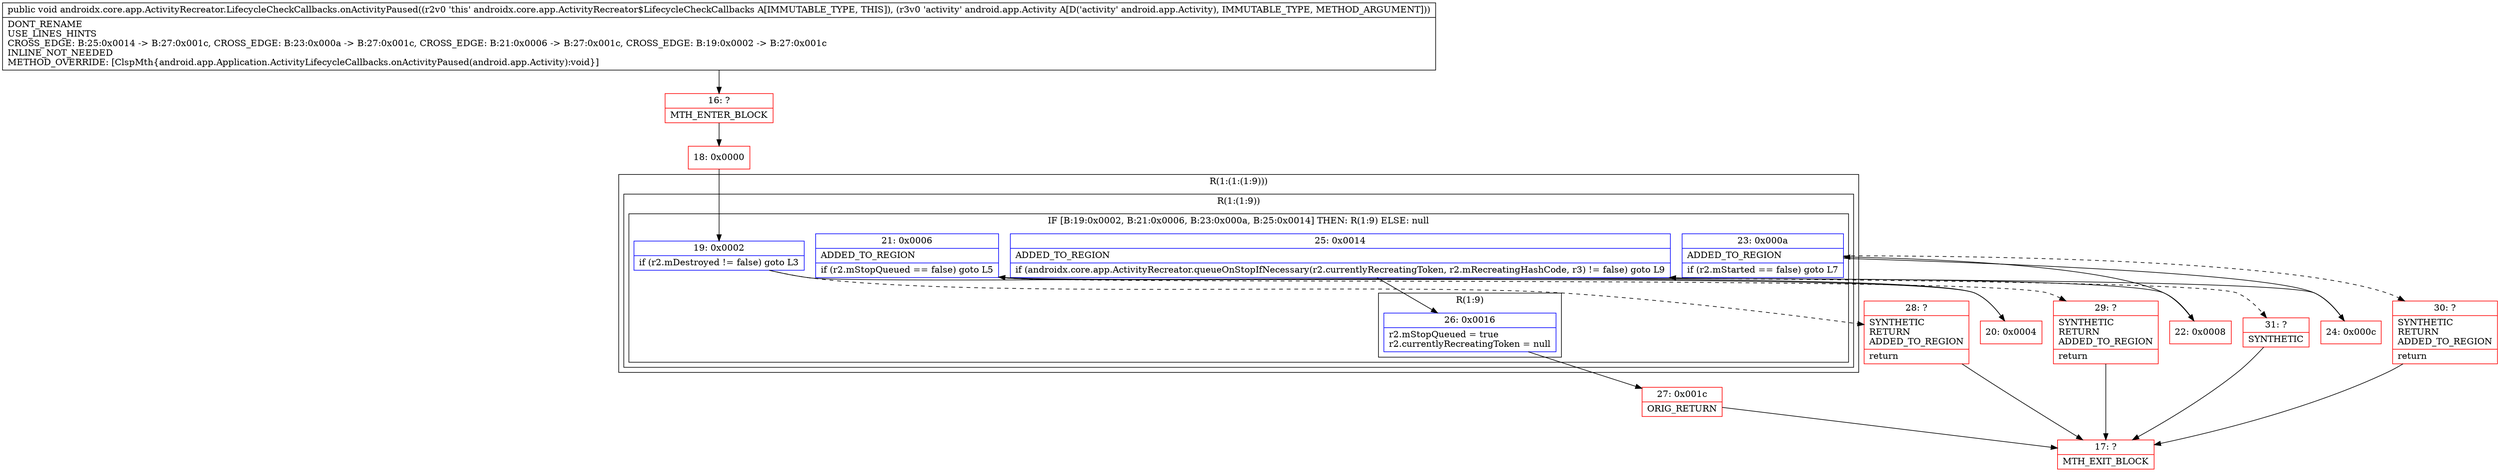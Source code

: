 digraph "CFG forandroidx.core.app.ActivityRecreator.LifecycleCheckCallbacks.onActivityPaused(Landroid\/app\/Activity;)V" {
subgraph cluster_Region_1028772703 {
label = "R(1:(1:(1:9)))";
node [shape=record,color=blue];
subgraph cluster_Region_894797641 {
label = "R(1:(1:9))";
node [shape=record,color=blue];
subgraph cluster_IfRegion_1058224144 {
label = "IF [B:19:0x0002, B:21:0x0006, B:23:0x000a, B:25:0x0014] THEN: R(1:9) ELSE: null";
node [shape=record,color=blue];
Node_19 [shape=record,label="{19\:\ 0x0002|if (r2.mDestroyed != false) goto L3\l}"];
Node_21 [shape=record,label="{21\:\ 0x0006|ADDED_TO_REGION\l|if (r2.mStopQueued == false) goto L5\l}"];
Node_23 [shape=record,label="{23\:\ 0x000a|ADDED_TO_REGION\l|if (r2.mStarted == false) goto L7\l}"];
Node_25 [shape=record,label="{25\:\ 0x0014|ADDED_TO_REGION\l|if (androidx.core.app.ActivityRecreator.queueOnStopIfNecessary(r2.currentlyRecreatingToken, r2.mRecreatingHashCode, r3) != false) goto L9\l}"];
subgraph cluster_Region_973910114 {
label = "R(1:9)";
node [shape=record,color=blue];
Node_26 [shape=record,label="{26\:\ 0x0016|r2.mStopQueued = true\lr2.currentlyRecreatingToken = null\l}"];
}
}
}
}
Node_16 [shape=record,color=red,label="{16\:\ ?|MTH_ENTER_BLOCK\l}"];
Node_18 [shape=record,color=red,label="{18\:\ 0x0000}"];
Node_20 [shape=record,color=red,label="{20\:\ 0x0004}"];
Node_22 [shape=record,color=red,label="{22\:\ 0x0008}"];
Node_24 [shape=record,color=red,label="{24\:\ 0x000c}"];
Node_27 [shape=record,color=red,label="{27\:\ 0x001c|ORIG_RETURN\l}"];
Node_17 [shape=record,color=red,label="{17\:\ ?|MTH_EXIT_BLOCK\l}"];
Node_31 [shape=record,color=red,label="{31\:\ ?|SYNTHETIC\l}"];
Node_30 [shape=record,color=red,label="{30\:\ ?|SYNTHETIC\lRETURN\lADDED_TO_REGION\l|return\l}"];
Node_29 [shape=record,color=red,label="{29\:\ ?|SYNTHETIC\lRETURN\lADDED_TO_REGION\l|return\l}"];
Node_28 [shape=record,color=red,label="{28\:\ ?|SYNTHETIC\lRETURN\lADDED_TO_REGION\l|return\l}"];
MethodNode[shape=record,label="{public void androidx.core.app.ActivityRecreator.LifecycleCheckCallbacks.onActivityPaused((r2v0 'this' androidx.core.app.ActivityRecreator$LifecycleCheckCallbacks A[IMMUTABLE_TYPE, THIS]), (r3v0 'activity' android.app.Activity A[D('activity' android.app.Activity), IMMUTABLE_TYPE, METHOD_ARGUMENT]))  | DONT_RENAME\lUSE_LINES_HINTS\lCROSS_EDGE: B:25:0x0014 \-\> B:27:0x001c, CROSS_EDGE: B:23:0x000a \-\> B:27:0x001c, CROSS_EDGE: B:21:0x0006 \-\> B:27:0x001c, CROSS_EDGE: B:19:0x0002 \-\> B:27:0x001c\lINLINE_NOT_NEEDED\lMETHOD_OVERRIDE: [ClspMth\{android.app.Application.ActivityLifecycleCallbacks.onActivityPaused(android.app.Activity):void\}]\l}"];
MethodNode -> Node_16;Node_19 -> Node_20;
Node_19 -> Node_28[style=dashed];
Node_21 -> Node_22;
Node_21 -> Node_29[style=dashed];
Node_23 -> Node_24;
Node_23 -> Node_30[style=dashed];
Node_25 -> Node_26;
Node_25 -> Node_31[style=dashed];
Node_26 -> Node_27;
Node_16 -> Node_18;
Node_18 -> Node_19;
Node_20 -> Node_21;
Node_22 -> Node_23;
Node_24 -> Node_25;
Node_27 -> Node_17;
Node_31 -> Node_17;
Node_30 -> Node_17;
Node_29 -> Node_17;
Node_28 -> Node_17;
}

